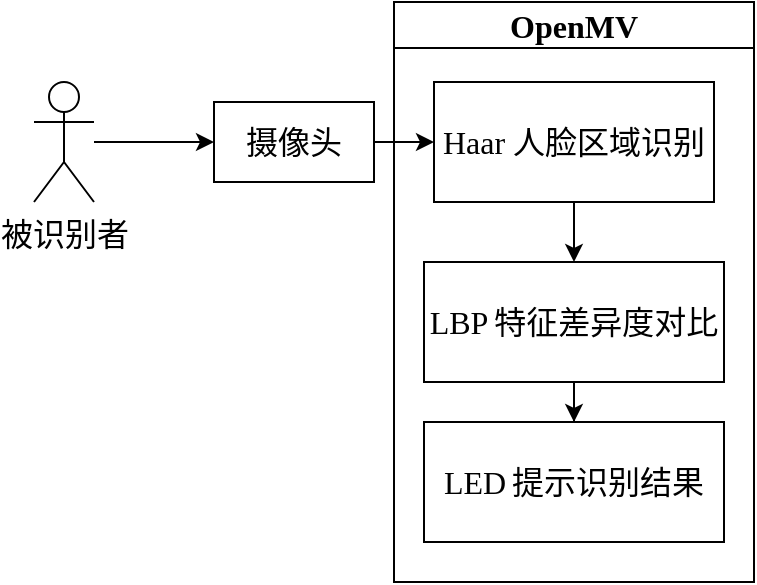 <mxfile version="26.2.13">
  <diagram name="第 1 页" id="bKzoGnPc1_lDuKWCohUP">
    <mxGraphModel dx="655" dy="892" grid="1" gridSize="10" guides="1" tooltips="1" connect="1" arrows="1" fold="1" page="1" pageScale="1" pageWidth="827" pageHeight="1169" math="0" shadow="0">
      <root>
        <mxCell id="0" />
        <mxCell id="1" parent="0" />
        <mxCell id="mN8-c9pp1NnqGCOICawP-10" value="" style="edgeStyle=orthogonalEdgeStyle;rounded=0;orthogonalLoop=1;jettySize=auto;html=1;" edge="1" parent="1" source="mN8-c9pp1NnqGCOICawP-7" target="mN8-c9pp1NnqGCOICawP-9">
          <mxGeometry relative="1" as="geometry" />
        </mxCell>
        <mxCell id="mN8-c9pp1NnqGCOICawP-7" value="&lt;font style=&quot;font-size: 16px;&quot; face=&quot;宋体&quot;&gt;被识别者&lt;/font&gt;" style="shape=umlActor;verticalLabelPosition=bottom;verticalAlign=top;html=1;outlineConnect=0;" vertex="1" parent="1">
          <mxGeometry x="160" y="220" width="30" height="60" as="geometry" />
        </mxCell>
        <mxCell id="mN8-c9pp1NnqGCOICawP-11" value="" style="edgeStyle=orthogonalEdgeStyle;rounded=0;orthogonalLoop=1;jettySize=auto;html=1;" edge="1" parent="1" source="mN8-c9pp1NnqGCOICawP-9" target="mN8-c9pp1NnqGCOICawP-13">
          <mxGeometry relative="1" as="geometry">
            <mxPoint x="360" y="250.0" as="targetPoint" />
          </mxGeometry>
        </mxCell>
        <mxCell id="mN8-c9pp1NnqGCOICawP-9" value="&lt;font face=&quot;宋体&quot;&gt;&lt;font style=&quot;font-size: 16px;&quot;&gt;摄像头&lt;/font&gt;&lt;br&gt;&lt;/font&gt;" style="rounded=0;whiteSpace=wrap;html=1;" vertex="1" parent="1">
          <mxGeometry x="250" y="230" width="80" height="40" as="geometry" />
        </mxCell>
        <mxCell id="mN8-c9pp1NnqGCOICawP-12" value="&lt;font style=&quot;font-size: 16px;&quot; face=&quot;Times New Roman&quot;&gt;OpenMV&lt;/font&gt;" style="swimlane;whiteSpace=wrap;html=1;" vertex="1" parent="1">
          <mxGeometry x="340" y="180" width="180" height="290" as="geometry" />
        </mxCell>
        <mxCell id="mN8-c9pp1NnqGCOICawP-15" value="" style="edgeStyle=orthogonalEdgeStyle;rounded=0;orthogonalLoop=1;jettySize=auto;html=1;" edge="1" parent="mN8-c9pp1NnqGCOICawP-12" source="mN8-c9pp1NnqGCOICawP-13" target="mN8-c9pp1NnqGCOICawP-14">
          <mxGeometry relative="1" as="geometry" />
        </mxCell>
        <mxCell id="mN8-c9pp1NnqGCOICawP-13" value="&lt;font face=&quot;Times New Roman&quot; style=&quot;font-size: 16px;&quot;&gt;Haar&lt;/font&gt;&lt;font face=&quot;宋体&quot;&gt;&lt;font style=&quot;font-size: 16px;&quot;&gt; 人脸区域识别&lt;/font&gt;&lt;br&gt;&lt;/font&gt;" style="rounded=0;whiteSpace=wrap;html=1;" vertex="1" parent="mN8-c9pp1NnqGCOICawP-12">
          <mxGeometry x="20" y="40" width="140" height="60" as="geometry" />
        </mxCell>
        <mxCell id="mN8-c9pp1NnqGCOICawP-17" value="" style="edgeStyle=orthogonalEdgeStyle;rounded=0;orthogonalLoop=1;jettySize=auto;html=1;" edge="1" parent="mN8-c9pp1NnqGCOICawP-12" source="mN8-c9pp1NnqGCOICawP-14" target="mN8-c9pp1NnqGCOICawP-16">
          <mxGeometry relative="1" as="geometry" />
        </mxCell>
        <mxCell id="mN8-c9pp1NnqGCOICawP-14" value="&lt;font face=&quot;Times New Roman&quot; style=&quot;font-size: 16px;&quot;&gt;LBP&lt;/font&gt;&lt;font face=&quot;宋体&quot;&gt; &lt;font style=&quot;font-size: 16px;&quot;&gt;特征差异度对比&lt;/font&gt;&lt;br&gt;&lt;/font&gt;" style="rounded=0;whiteSpace=wrap;html=1;" vertex="1" parent="mN8-c9pp1NnqGCOICawP-12">
          <mxGeometry x="15" y="130" width="150" height="60" as="geometry" />
        </mxCell>
        <mxCell id="mN8-c9pp1NnqGCOICawP-16" value="&lt;font face=&quot;Times New Roman&quot; style=&quot;font-size: 16px;&quot;&gt;LED&lt;/font&gt;&lt;font face=&quot;宋体&quot;&gt; &lt;font style=&quot;font-size: 16px;&quot;&gt;提示识别结果&lt;/font&gt;&lt;br&gt;&lt;/font&gt;" style="rounded=0;whiteSpace=wrap;html=1;" vertex="1" parent="mN8-c9pp1NnqGCOICawP-12">
          <mxGeometry x="15" y="210" width="150" height="60" as="geometry" />
        </mxCell>
      </root>
    </mxGraphModel>
  </diagram>
</mxfile>
